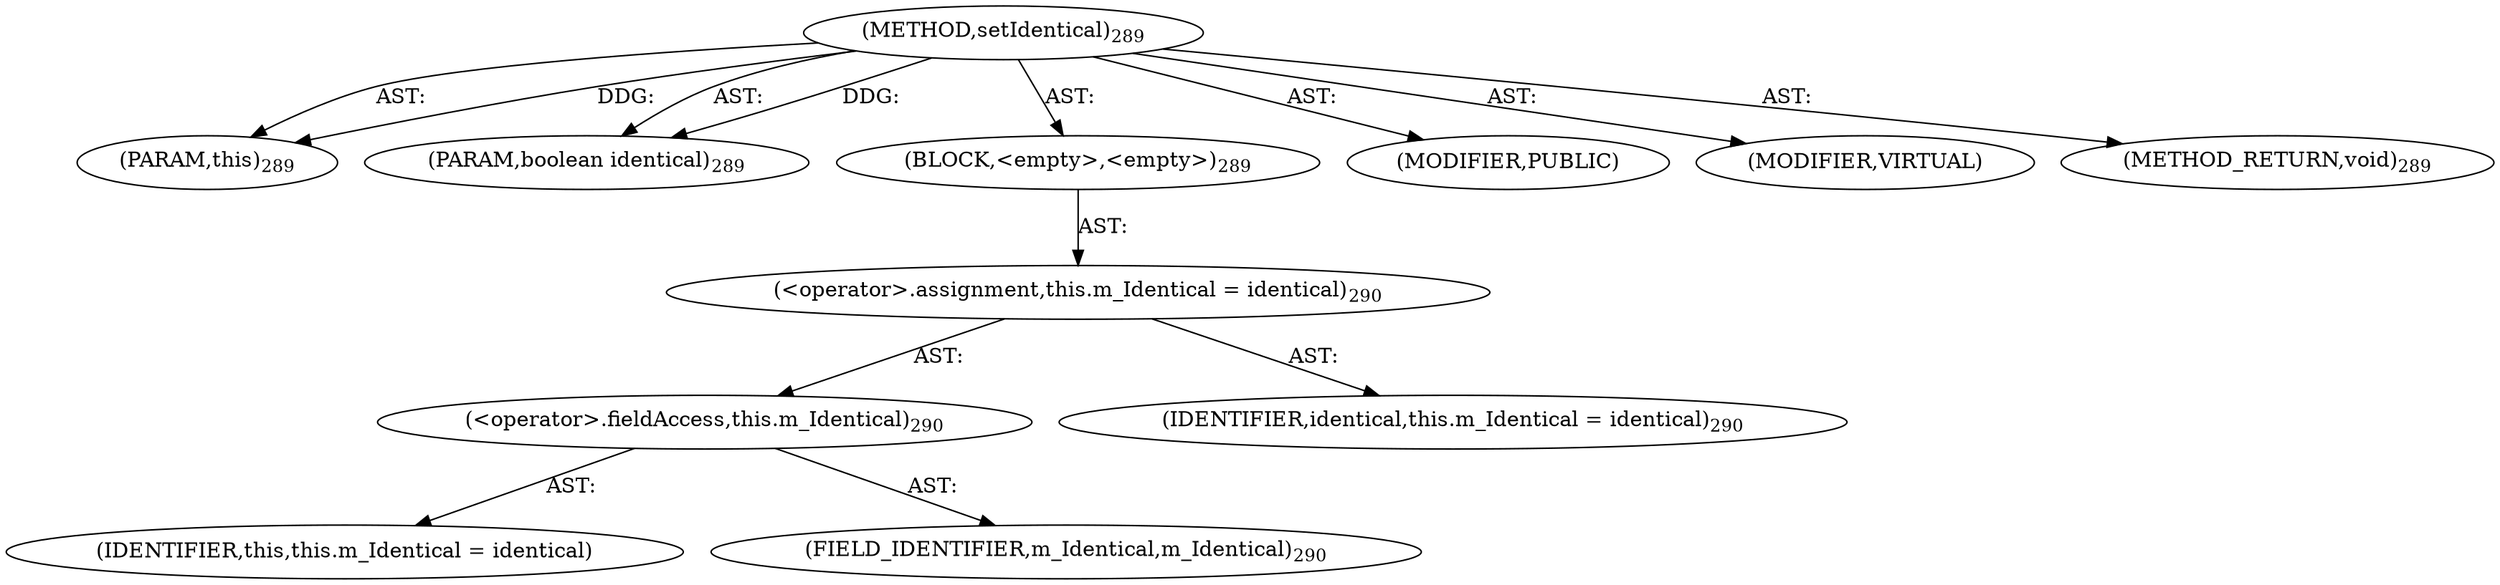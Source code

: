 digraph "setIdentical" {  
"111669149708" [label = <(METHOD,setIdentical)<SUB>289</SUB>> ]
"115964117012" [label = <(PARAM,this)<SUB>289</SUB>> ]
"115964117013" [label = <(PARAM,boolean identical)<SUB>289</SUB>> ]
"25769803799" [label = <(BLOCK,&lt;empty&gt;,&lt;empty&gt;)<SUB>289</SUB>> ]
"30064771142" [label = <(&lt;operator&gt;.assignment,this.m_Identical = identical)<SUB>290</SUB>> ]
"30064771143" [label = <(&lt;operator&gt;.fieldAccess,this.m_Identical)<SUB>290</SUB>> ]
"68719476798" [label = <(IDENTIFIER,this,this.m_Identical = identical)> ]
"55834574863" [label = <(FIELD_IDENTIFIER,m_Identical,m_Identical)<SUB>290</SUB>> ]
"68719476799" [label = <(IDENTIFIER,identical,this.m_Identical = identical)<SUB>290</SUB>> ]
"133143986206" [label = <(MODIFIER,PUBLIC)> ]
"133143986207" [label = <(MODIFIER,VIRTUAL)> ]
"128849018892" [label = <(METHOD_RETURN,void)<SUB>289</SUB>> ]
  "111669149708" -> "115964117012"  [ label = "AST: "] 
  "111669149708" -> "115964117013"  [ label = "AST: "] 
  "111669149708" -> "25769803799"  [ label = "AST: "] 
  "111669149708" -> "133143986206"  [ label = "AST: "] 
  "111669149708" -> "133143986207"  [ label = "AST: "] 
  "111669149708" -> "128849018892"  [ label = "AST: "] 
  "25769803799" -> "30064771142"  [ label = "AST: "] 
  "30064771142" -> "30064771143"  [ label = "AST: "] 
  "30064771142" -> "68719476799"  [ label = "AST: "] 
  "30064771143" -> "68719476798"  [ label = "AST: "] 
  "30064771143" -> "55834574863"  [ label = "AST: "] 
  "111669149708" -> "115964117012"  [ label = "DDG: "] 
  "111669149708" -> "115964117013"  [ label = "DDG: "] 
}
